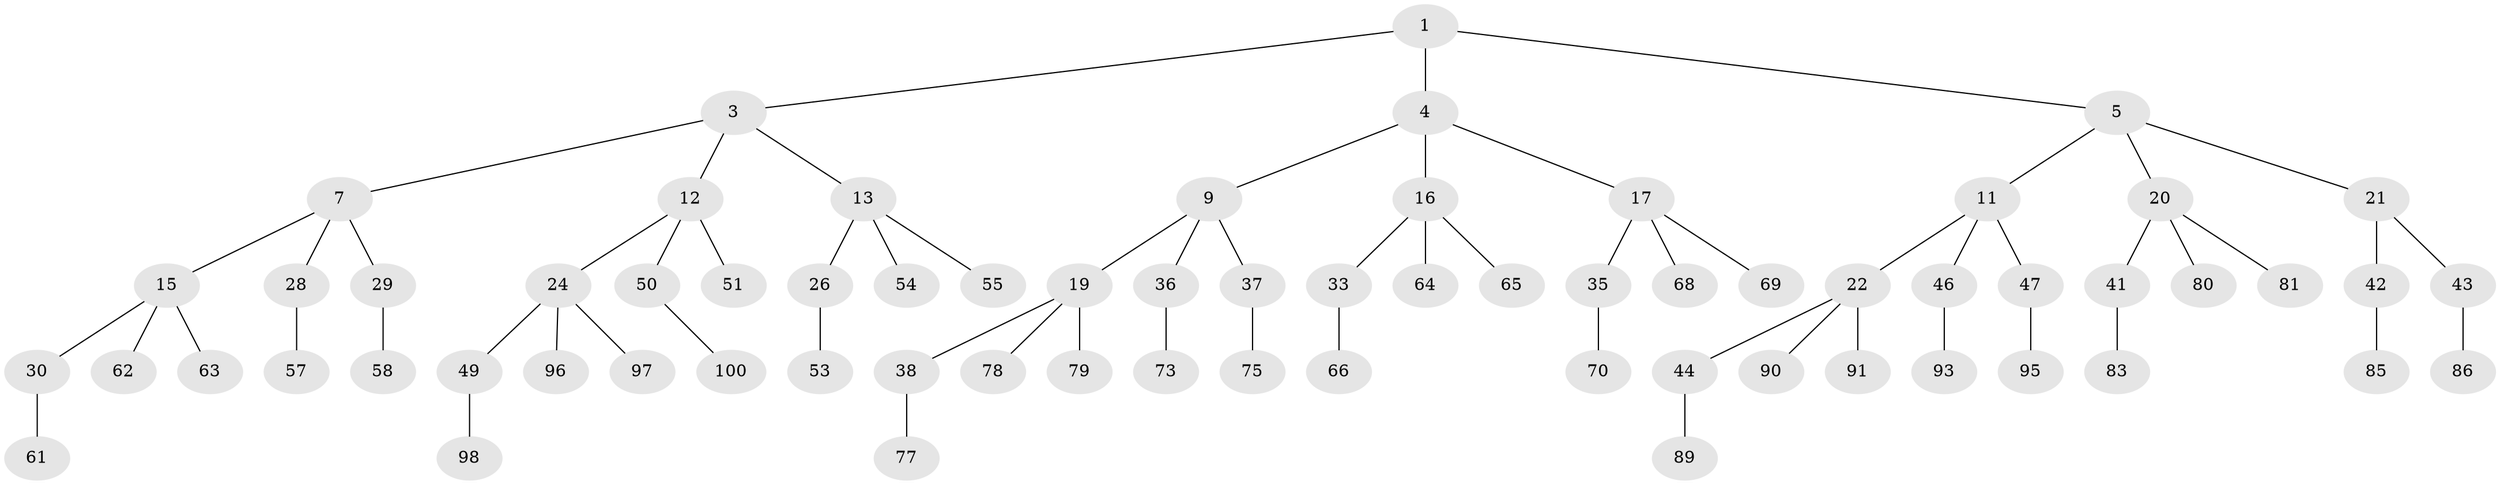 // original degree distribution, {2: 0.02, 3: 0.48, 1: 0.5}
// Generated by graph-tools (version 1.1) at 2025/38/02/21/25 10:38:56]
// undirected, 68 vertices, 67 edges
graph export_dot {
graph [start="1"]
  node [color=gray90,style=filled];
  1 [super="+2"];
  3 [latent=1,super="+6"];
  4 [latent=0.5,super="+8"];
  5 [latent=0.5,super="+10"];
  7 [latent=0.5,super="+14"];
  9 [latent=0.333333,super="+18"];
  11 [latent=0.333333,super="+23"];
  12 [latent=0.333333,super="+25"];
  13 [latent=0.333333,super="+27"];
  15 [latent=0.333333,super="+31"];
  16 [latent=0.25,super="+32"];
  17 [latent=0.25,super="+34"];
  19 [latent=0.25,super="+39"];
  20 [latent=0.25,super="+40"];
  21 [latent=0.25];
  22 [latent=0.25,super="+45"];
  24 [latent=0.25,super="+48"];
  26 [latent=0.25,super="+52"];
  28 [latent=0.25,super="+56"];
  29 [latent=0.25,super="+59"];
  30 [latent=0.25,super="+60"];
  33 [latent=0.2,super="+67"];
  35 [latent=0.2,super="+71"];
  36 [latent=0.2,super="+72"];
  37 [latent=0.2,super="+74"];
  38 [latent=0.2,super="+76"];
  41 [latent=0.2,super="+82"];
  42 [latent=0.2,super="+84"];
  43 [latent=0.2,super="+87"];
  44 [latent=0.2,super="+88"];
  46 [latent=0.2,super="+92"];
  47 [latent=0.2,super="+94"];
  49 [latent=0.2,super="+99"];
  50 [latent=0.2];
  51 [latent=0.2];
  53 [latent=0.2];
  54 [latent=0.2];
  55 [latent=0.2];
  57 [latent=0.2];
  58 [latent=0.2];
  61 [latent=0.2];
  62 [latent=0.2];
  63 [latent=0.2];
  64 [latent=0.166667];
  65 [latent=0.166667];
  66 [latent=0.166667];
  68 [latent=0.166667];
  69 [latent=0.166667];
  70 [latent=0.166667];
  73 [latent=0.166667];
  75 [latent=0.166667];
  77 [latent=0.166667];
  78 [latent=0.166667];
  79 [latent=0.166667];
  80 [latent=0.166667];
  81 [latent=0.166667];
  83 [latent=0.166667];
  85 [latent=0.166667];
  86 [latent=0.166667];
  89 [latent=0.166667];
  90 [latent=0.166667];
  91 [latent=0.166667];
  93 [latent=0.166667];
  95 [latent=0.166667];
  96 [latent=0.166667];
  97 [latent=0.166667];
  98 [latent=0.166667];
  100 [latent=0.166667];
  1 -- 3;
  1 -- 4;
  1 -- 5;
  3 -- 7;
  3 -- 12;
  3 -- 13;
  4 -- 9;
  4 -- 16;
  4 -- 17;
  5 -- 11;
  5 -- 21;
  5 -- 20;
  7 -- 15;
  7 -- 28;
  7 -- 29;
  9 -- 19;
  9 -- 36;
  9 -- 37;
  11 -- 22;
  11 -- 46;
  11 -- 47;
  12 -- 24;
  12 -- 50;
  12 -- 51;
  13 -- 26;
  13 -- 54;
  13 -- 55;
  15 -- 30;
  15 -- 63;
  15 -- 62;
  16 -- 33;
  16 -- 65;
  16 -- 64;
  17 -- 35;
  17 -- 68;
  17 -- 69;
  19 -- 38;
  19 -- 78;
  19 -- 79;
  20 -- 41;
  20 -- 80;
  20 -- 81;
  21 -- 42;
  21 -- 43;
  22 -- 44;
  22 -- 90;
  22 -- 91;
  24 -- 49;
  24 -- 97;
  24 -- 96;
  26 -- 53;
  28 -- 57;
  29 -- 58;
  30 -- 61;
  33 -- 66;
  35 -- 70;
  36 -- 73;
  37 -- 75;
  38 -- 77;
  41 -- 83;
  42 -- 85;
  43 -- 86;
  44 -- 89;
  46 -- 93;
  47 -- 95;
  49 -- 98;
  50 -- 100;
}
